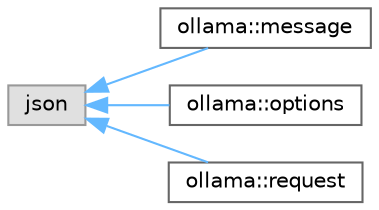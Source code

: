 digraph "Graphical Class Hierarchy"
{
 // LATEX_PDF_SIZE
  bgcolor="transparent";
  edge [fontname=Helvetica,fontsize=10,labelfontname=Helvetica,labelfontsize=10];
  node [fontname=Helvetica,fontsize=10,shape=box,height=0.2,width=0.4];
  rankdir="LR";
  Node0 [id="Node000000",label="json",height=0.2,width=0.4,color="grey60", fillcolor="#E0E0E0", style="filled",tooltip=" "];
  Node0 -> Node1 [id="edge17_Node000000_Node000001",dir="back",color="steelblue1",style="solid",tooltip=" "];
  Node1 [id="Node000001",label="ollama::message",height=0.2,width=0.4,color="grey40", fillcolor="white", style="filled",URL="$classollama_1_1message.html",tooltip=" "];
  Node0 -> Node2 [id="edge18_Node000000_Node000002",dir="back",color="steelblue1",style="solid",tooltip=" "];
  Node2 [id="Node000002",label="ollama::options",height=0.2,width=0.4,color="grey40", fillcolor="white", style="filled",URL="$classollama_1_1options.html",tooltip=" "];
  Node0 -> Node3 [id="edge19_Node000000_Node000003",dir="back",color="steelblue1",style="solid",tooltip=" "];
  Node3 [id="Node000003",label="ollama::request",height=0.2,width=0.4,color="grey40", fillcolor="white", style="filled",URL="$classollama_1_1request.html",tooltip=" "];
}
